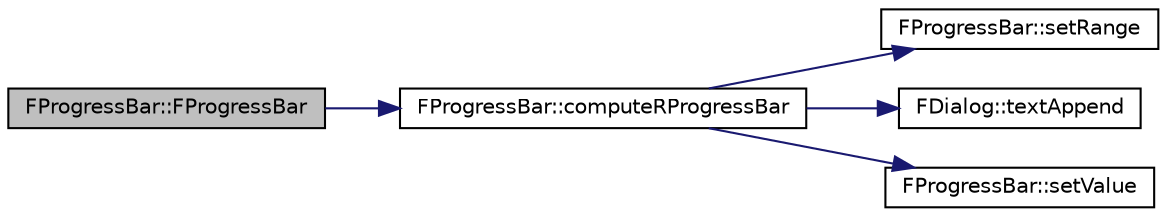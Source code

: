 digraph "FProgressBar::FProgressBar"
{
 // INTERACTIVE_SVG=YES
  edge [fontname="Helvetica",fontsize="10",labelfontname="Helvetica",labelfontsize="10"];
  node [fontname="Helvetica",fontsize="10",shape=record];
  rankdir="LR";
  Node0 [label="FProgressBar::FProgressBar",height=0.2,width=0.4,color="black", fillcolor="grey75", style="filled", fontcolor="black"];
  Node0 -> Node1 [color="midnightblue",fontsize="10",style="solid",fontname="Helvetica"];
  Node1 [label="FProgressBar::computeRProgressBar",height=0.2,width=0.4,color="black", fillcolor="white", style="filled",URL="$class_f_progress_bar.html#a5d06800db89a87a26585b9eaa1a28e7f"];
  Node1 -> Node2 [color="midnightblue",fontsize="10",style="solid",fontname="Helvetica"];
  Node2 [label="FProgressBar::setRange",height=0.2,width=0.4,color="black", fillcolor="white", style="filled",URL="$class_f_progress_bar.html#aba854f3ba0634308769c712f62ca4aec"];
  Node1 -> Node3 [color="midnightblue",fontsize="10",style="solid",fontname="Helvetica"];
  Node3 [label="FDialog::textAppend",height=0.2,width=0.4,color="black", fillcolor="white", style="filled",URL="$class_f_dialog.html#a4483aeffe383efb6758aa1ec45cdc2ee"];
  Node1 -> Node4 [color="midnightblue",fontsize="10",style="solid",fontname="Helvetica"];
  Node4 [label="FProgressBar::setValue",height=0.2,width=0.4,color="black", fillcolor="white", style="filled",URL="$class_f_progress_bar.html#a2a6c69cf94ee0102bb70795d75d698b7"];
}
